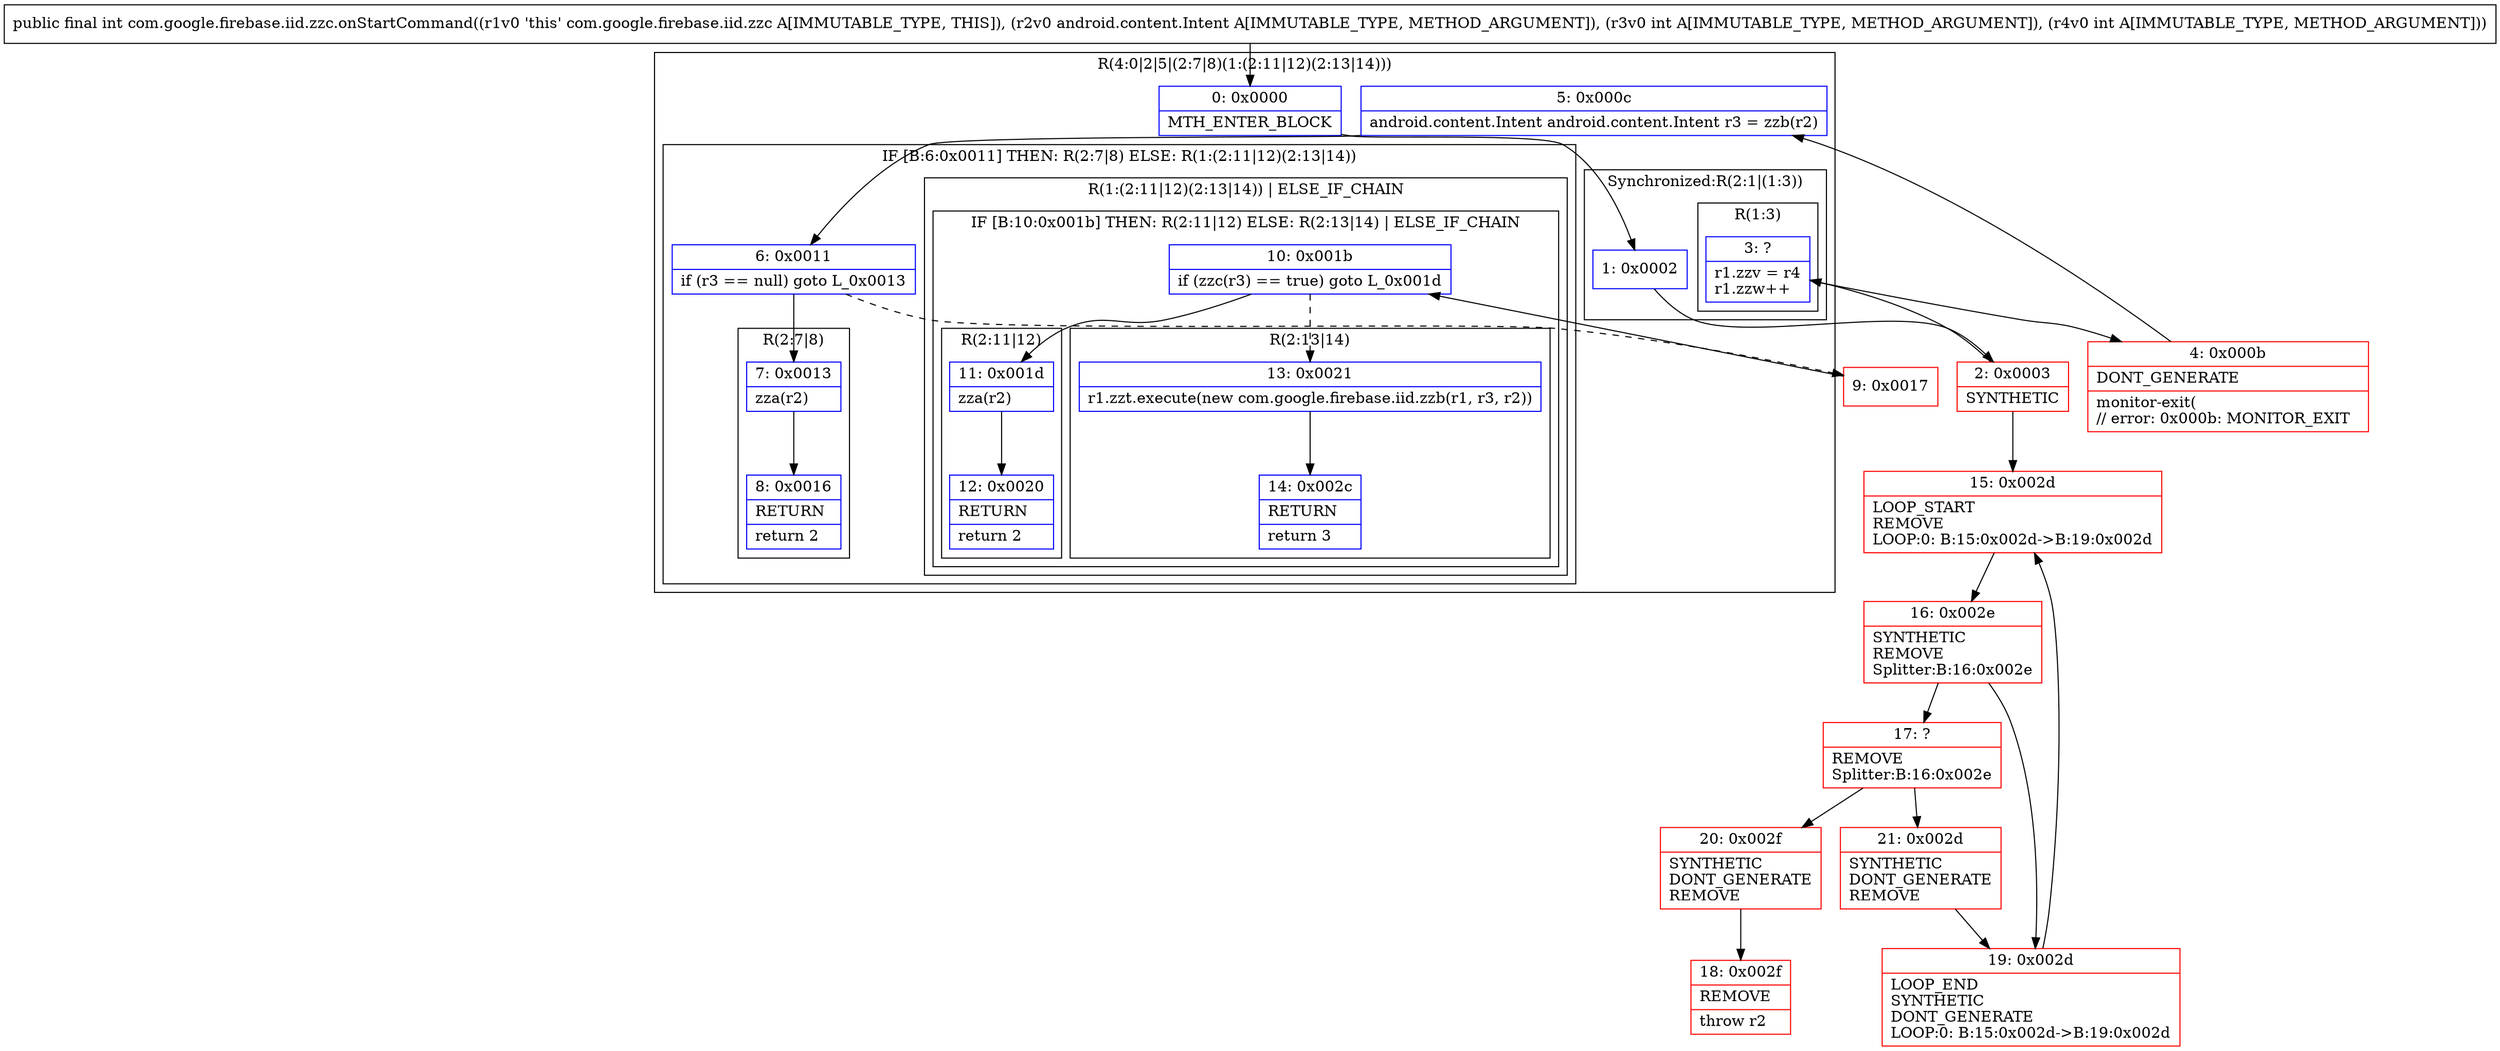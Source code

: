 digraph "CFG forcom.google.firebase.iid.zzc.onStartCommand(Landroid\/content\/Intent;II)I" {
subgraph cluster_Region_2064834996 {
label = "R(4:0|2|5|(2:7|8)(1:(2:11|12)(2:13|14)))";
node [shape=record,color=blue];
Node_0 [shape=record,label="{0\:\ 0x0000|MTH_ENTER_BLOCK\l}"];
subgraph cluster_SynchronizedRegion_1382410421 {
label = "Synchronized:R(2:1|(1:3))";
node [shape=record,color=blue];
Node_1 [shape=record,label="{1\:\ 0x0002}"];
subgraph cluster_Region_1497443644 {
label = "R(1:3)";
node [shape=record,color=blue];
Node_3 [shape=record,label="{3\:\ ?|r1.zzv = r4\lr1.zzw++\l}"];
}
}
Node_5 [shape=record,label="{5\:\ 0x000c|android.content.Intent android.content.Intent r3 = zzb(r2)\l}"];
subgraph cluster_IfRegion_1149072828 {
label = "IF [B:6:0x0011] THEN: R(2:7|8) ELSE: R(1:(2:11|12)(2:13|14))";
node [shape=record,color=blue];
Node_6 [shape=record,label="{6\:\ 0x0011|if (r3 == null) goto L_0x0013\l}"];
subgraph cluster_Region_151093587 {
label = "R(2:7|8)";
node [shape=record,color=blue];
Node_7 [shape=record,label="{7\:\ 0x0013|zza(r2)\l}"];
Node_8 [shape=record,label="{8\:\ 0x0016|RETURN\l|return 2\l}"];
}
subgraph cluster_Region_1384596313 {
label = "R(1:(2:11|12)(2:13|14)) | ELSE_IF_CHAIN\l";
node [shape=record,color=blue];
subgraph cluster_IfRegion_1369445975 {
label = "IF [B:10:0x001b] THEN: R(2:11|12) ELSE: R(2:13|14) | ELSE_IF_CHAIN\l";
node [shape=record,color=blue];
Node_10 [shape=record,label="{10\:\ 0x001b|if (zzc(r3) == true) goto L_0x001d\l}"];
subgraph cluster_Region_794438140 {
label = "R(2:11|12)";
node [shape=record,color=blue];
Node_11 [shape=record,label="{11\:\ 0x001d|zza(r2)\l}"];
Node_12 [shape=record,label="{12\:\ 0x0020|RETURN\l|return 2\l}"];
}
subgraph cluster_Region_249901819 {
label = "R(2:13|14)";
node [shape=record,color=blue];
Node_13 [shape=record,label="{13\:\ 0x0021|r1.zzt.execute(new com.google.firebase.iid.zzb(r1, r3, r2))\l}"];
Node_14 [shape=record,label="{14\:\ 0x002c|RETURN\l|return 3\l}"];
}
}
}
}
}
Node_2 [shape=record,color=red,label="{2\:\ 0x0003|SYNTHETIC\l}"];
Node_4 [shape=record,color=red,label="{4\:\ 0x000b|DONT_GENERATE\l|monitor\-exit(\l\/\/ error: 0x000b: MONITOR_EXIT  \l}"];
Node_9 [shape=record,color=red,label="{9\:\ 0x0017}"];
Node_15 [shape=record,color=red,label="{15\:\ 0x002d|LOOP_START\lREMOVE\lLOOP:0: B:15:0x002d\-\>B:19:0x002d\l}"];
Node_16 [shape=record,color=red,label="{16\:\ 0x002e|SYNTHETIC\lREMOVE\lSplitter:B:16:0x002e\l}"];
Node_17 [shape=record,color=red,label="{17\:\ ?|REMOVE\lSplitter:B:16:0x002e\l}"];
Node_18 [shape=record,color=red,label="{18\:\ 0x002f|REMOVE\l|throw r2\l}"];
Node_19 [shape=record,color=red,label="{19\:\ 0x002d|LOOP_END\lSYNTHETIC\lDONT_GENERATE\lLOOP:0: B:15:0x002d\-\>B:19:0x002d\l}"];
Node_20 [shape=record,color=red,label="{20\:\ 0x002f|SYNTHETIC\lDONT_GENERATE\lREMOVE\l}"];
Node_21 [shape=record,color=red,label="{21\:\ 0x002d|SYNTHETIC\lDONT_GENERATE\lREMOVE\l}"];
MethodNode[shape=record,label="{public final int com.google.firebase.iid.zzc.onStartCommand((r1v0 'this' com.google.firebase.iid.zzc A[IMMUTABLE_TYPE, THIS]), (r2v0 android.content.Intent A[IMMUTABLE_TYPE, METHOD_ARGUMENT]), (r3v0 int A[IMMUTABLE_TYPE, METHOD_ARGUMENT]), (r4v0 int A[IMMUTABLE_TYPE, METHOD_ARGUMENT])) }"];
MethodNode -> Node_0;
Node_0 -> Node_1;
Node_1 -> Node_2;
Node_3 -> Node_4;
Node_5 -> Node_6;
Node_6 -> Node_7;
Node_6 -> Node_9[style=dashed];
Node_7 -> Node_8;
Node_10 -> Node_11;
Node_10 -> Node_13[style=dashed];
Node_11 -> Node_12;
Node_13 -> Node_14;
Node_2 -> Node_3;
Node_2 -> Node_15;
Node_4 -> Node_5;
Node_9 -> Node_10;
Node_15 -> Node_16;
Node_16 -> Node_17;
Node_16 -> Node_19;
Node_17 -> Node_20;
Node_17 -> Node_21;
Node_19 -> Node_15;
Node_20 -> Node_18;
Node_21 -> Node_19;
}

